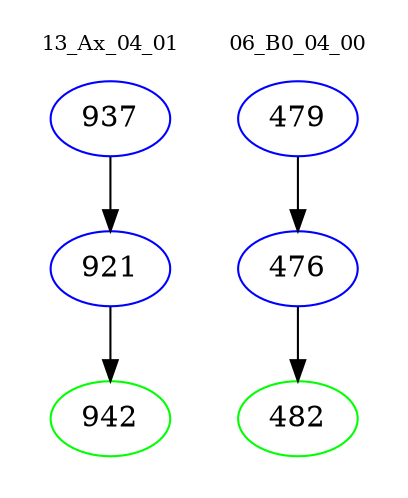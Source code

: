 digraph{
subgraph cluster_0 {
color = white
label = "13_Ax_04_01";
fontsize=10;
T0_937 [label="937", color="blue"]
T0_937 -> T0_921 [color="black"]
T0_921 [label="921", color="blue"]
T0_921 -> T0_942 [color="black"]
T0_942 [label="942", color="green"]
}
subgraph cluster_1 {
color = white
label = "06_B0_04_00";
fontsize=10;
T1_479 [label="479", color="blue"]
T1_479 -> T1_476 [color="black"]
T1_476 [label="476", color="blue"]
T1_476 -> T1_482 [color="black"]
T1_482 [label="482", color="green"]
}
}
